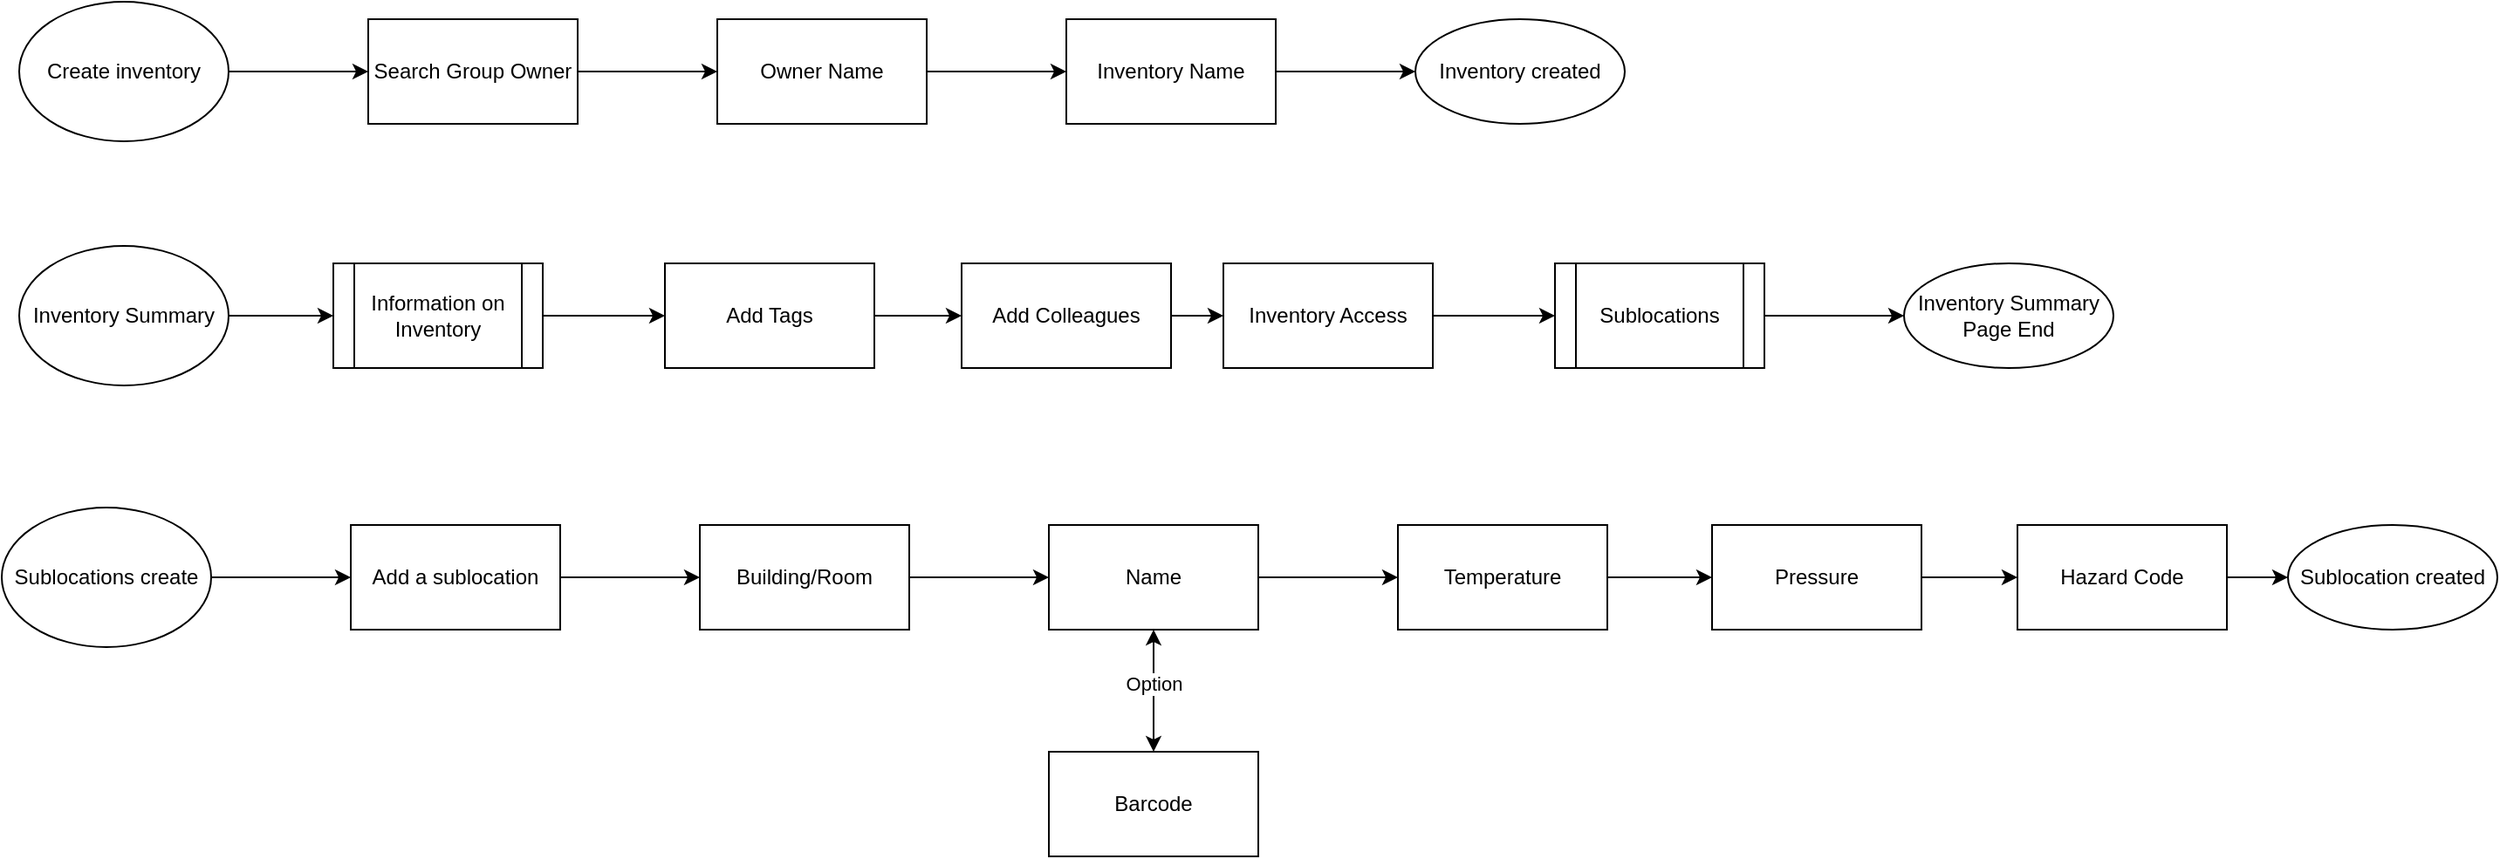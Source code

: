 <mxfile version="16.1.0" type="github">
  <diagram id="J8h-p7_rt16rRzqVJKDh" name="Page-1">
    <mxGraphModel dx="1017" dy="561" grid="1" gridSize="10" guides="1" tooltips="1" connect="1" arrows="1" fold="1" page="1" pageScale="1" pageWidth="850" pageHeight="1100" math="0" shadow="0">
      <root>
        <mxCell id="0" />
        <mxCell id="1" parent="0" />
        <mxCell id="U2cnuOnHCQHUp6ca9xCw-3" value="" style="edgeStyle=orthogonalEdgeStyle;rounded=0;orthogonalLoop=1;jettySize=auto;html=1;" edge="1" parent="1" source="U2cnuOnHCQHUp6ca9xCw-1" target="U2cnuOnHCQHUp6ca9xCw-2">
          <mxGeometry relative="1" as="geometry" />
        </mxCell>
        <mxCell id="U2cnuOnHCQHUp6ca9xCw-1" value="Create inventory" style="ellipse;whiteSpace=wrap;html=1;" vertex="1" parent="1">
          <mxGeometry x="70" y="70" width="120" height="80" as="geometry" />
        </mxCell>
        <mxCell id="U2cnuOnHCQHUp6ca9xCw-5" value="" style="edgeStyle=orthogonalEdgeStyle;rounded=0;orthogonalLoop=1;jettySize=auto;html=1;" edge="1" parent="1" source="U2cnuOnHCQHUp6ca9xCw-2" target="U2cnuOnHCQHUp6ca9xCw-4">
          <mxGeometry relative="1" as="geometry" />
        </mxCell>
        <mxCell id="U2cnuOnHCQHUp6ca9xCw-2" value="Search Group Owner" style="whiteSpace=wrap;html=1;" vertex="1" parent="1">
          <mxGeometry x="270" y="80" width="120" height="60" as="geometry" />
        </mxCell>
        <mxCell id="U2cnuOnHCQHUp6ca9xCw-8" value="" style="edgeStyle=orthogonalEdgeStyle;rounded=0;orthogonalLoop=1;jettySize=auto;html=1;" edge="1" parent="1" source="U2cnuOnHCQHUp6ca9xCw-4" target="U2cnuOnHCQHUp6ca9xCw-7">
          <mxGeometry relative="1" as="geometry" />
        </mxCell>
        <mxCell id="U2cnuOnHCQHUp6ca9xCw-4" value="Owner Name" style="whiteSpace=wrap;html=1;" vertex="1" parent="1">
          <mxGeometry x="470" y="80" width="120" height="60" as="geometry" />
        </mxCell>
        <mxCell id="U2cnuOnHCQHUp6ca9xCw-10" value="" style="edgeStyle=orthogonalEdgeStyle;rounded=0;orthogonalLoop=1;jettySize=auto;html=1;" edge="1" parent="1" source="U2cnuOnHCQHUp6ca9xCw-7" target="U2cnuOnHCQHUp6ca9xCw-9">
          <mxGeometry relative="1" as="geometry" />
        </mxCell>
        <mxCell id="U2cnuOnHCQHUp6ca9xCw-7" value="Inventory Name" style="whiteSpace=wrap;html=1;" vertex="1" parent="1">
          <mxGeometry x="670" y="80" width="120" height="60" as="geometry" />
        </mxCell>
        <mxCell id="U2cnuOnHCQHUp6ca9xCw-9" value="Inventory created" style="ellipse;whiteSpace=wrap;html=1;" vertex="1" parent="1">
          <mxGeometry x="870" y="80" width="120" height="60" as="geometry" />
        </mxCell>
        <mxCell id="U2cnuOnHCQHUp6ca9xCw-21" value="" style="edgeStyle=orthogonalEdgeStyle;rounded=0;orthogonalLoop=1;jettySize=auto;html=1;" edge="1" parent="1" source="U2cnuOnHCQHUp6ca9xCw-11" target="U2cnuOnHCQHUp6ca9xCw-20">
          <mxGeometry relative="1" as="geometry" />
        </mxCell>
        <mxCell id="U2cnuOnHCQHUp6ca9xCw-11" value="Inventory Summary" style="ellipse;whiteSpace=wrap;html=1;" vertex="1" parent="1">
          <mxGeometry x="70" y="210" width="120" height="80" as="geometry" />
        </mxCell>
        <mxCell id="U2cnuOnHCQHUp6ca9xCw-30" value="" style="edgeStyle=orthogonalEdgeStyle;rounded=0;orthogonalLoop=1;jettySize=auto;html=1;" edge="1" parent="1" source="U2cnuOnHCQHUp6ca9xCw-14" target="U2cnuOnHCQHUp6ca9xCw-29">
          <mxGeometry relative="1" as="geometry" />
        </mxCell>
        <mxCell id="U2cnuOnHCQHUp6ca9xCw-14" value="Sublocations" style="shape=process;whiteSpace=wrap;html=1;backgroundOutline=1;" vertex="1" parent="1">
          <mxGeometry x="950" y="220" width="120" height="60" as="geometry" />
        </mxCell>
        <mxCell id="U2cnuOnHCQHUp6ca9xCw-24" value="" style="edgeStyle=orthogonalEdgeStyle;rounded=0;orthogonalLoop=1;jettySize=auto;html=1;" edge="1" parent="1" source="U2cnuOnHCQHUp6ca9xCw-17" target="U2cnuOnHCQHUp6ca9xCw-23">
          <mxGeometry relative="1" as="geometry" />
        </mxCell>
        <mxCell id="U2cnuOnHCQHUp6ca9xCw-17" value="Add Tags" style="whiteSpace=wrap;html=1;" vertex="1" parent="1">
          <mxGeometry x="440" y="220" width="120" height="60" as="geometry" />
        </mxCell>
        <mxCell id="U2cnuOnHCQHUp6ca9xCw-22" value="" style="edgeStyle=orthogonalEdgeStyle;rounded=0;orthogonalLoop=1;jettySize=auto;html=1;" edge="1" parent="1" source="U2cnuOnHCQHUp6ca9xCw-20" target="U2cnuOnHCQHUp6ca9xCw-17">
          <mxGeometry relative="1" as="geometry" />
        </mxCell>
        <mxCell id="U2cnuOnHCQHUp6ca9xCw-20" value="&lt;span&gt;Information on Inventory&lt;/span&gt;" style="shape=process;whiteSpace=wrap;html=1;backgroundOutline=1;" vertex="1" parent="1">
          <mxGeometry x="250" y="220" width="120" height="60" as="geometry" />
        </mxCell>
        <mxCell id="U2cnuOnHCQHUp6ca9xCw-27" value="" style="edgeStyle=orthogonalEdgeStyle;rounded=0;orthogonalLoop=1;jettySize=auto;html=1;" edge="1" parent="1" source="U2cnuOnHCQHUp6ca9xCw-23" target="U2cnuOnHCQHUp6ca9xCw-26">
          <mxGeometry relative="1" as="geometry" />
        </mxCell>
        <mxCell id="U2cnuOnHCQHUp6ca9xCw-23" value="Add Colleagues" style="whiteSpace=wrap;html=1;" vertex="1" parent="1">
          <mxGeometry x="610" y="220" width="120" height="60" as="geometry" />
        </mxCell>
        <mxCell id="U2cnuOnHCQHUp6ca9xCw-28" value="" style="edgeStyle=orthogonalEdgeStyle;rounded=0;orthogonalLoop=1;jettySize=auto;html=1;" edge="1" parent="1" source="U2cnuOnHCQHUp6ca9xCw-26" target="U2cnuOnHCQHUp6ca9xCw-14">
          <mxGeometry relative="1" as="geometry" />
        </mxCell>
        <mxCell id="U2cnuOnHCQHUp6ca9xCw-26" value="Inventory Access" style="whiteSpace=wrap;html=1;" vertex="1" parent="1">
          <mxGeometry x="760" y="220" width="120" height="60" as="geometry" />
        </mxCell>
        <mxCell id="U2cnuOnHCQHUp6ca9xCw-29" value="Inventory Summary Page End" style="ellipse;whiteSpace=wrap;html=1;" vertex="1" parent="1">
          <mxGeometry x="1150" y="220" width="120" height="60" as="geometry" />
        </mxCell>
        <mxCell id="U2cnuOnHCQHUp6ca9xCw-33" value="" style="edgeStyle=orthogonalEdgeStyle;rounded=0;orthogonalLoop=1;jettySize=auto;html=1;" edge="1" parent="1" source="U2cnuOnHCQHUp6ca9xCw-31" target="U2cnuOnHCQHUp6ca9xCw-32">
          <mxGeometry relative="1" as="geometry" />
        </mxCell>
        <mxCell id="U2cnuOnHCQHUp6ca9xCw-31" value="Sublocations create" style="ellipse;whiteSpace=wrap;html=1;" vertex="1" parent="1">
          <mxGeometry x="60" y="360" width="120" height="80" as="geometry" />
        </mxCell>
        <mxCell id="U2cnuOnHCQHUp6ca9xCw-35" value="" style="edgeStyle=orthogonalEdgeStyle;rounded=0;orthogonalLoop=1;jettySize=auto;html=1;" edge="1" parent="1" source="U2cnuOnHCQHUp6ca9xCw-32" target="U2cnuOnHCQHUp6ca9xCw-34">
          <mxGeometry relative="1" as="geometry" />
        </mxCell>
        <mxCell id="U2cnuOnHCQHUp6ca9xCw-32" value="Add a sublocation" style="whiteSpace=wrap;html=1;" vertex="1" parent="1">
          <mxGeometry x="260" y="370" width="120" height="60" as="geometry" />
        </mxCell>
        <mxCell id="U2cnuOnHCQHUp6ca9xCw-37" value="" style="edgeStyle=orthogonalEdgeStyle;rounded=0;orthogonalLoop=1;jettySize=auto;html=1;" edge="1" parent="1" source="U2cnuOnHCQHUp6ca9xCw-34" target="U2cnuOnHCQHUp6ca9xCw-36">
          <mxGeometry relative="1" as="geometry" />
        </mxCell>
        <mxCell id="U2cnuOnHCQHUp6ca9xCw-34" value="Building/Room" style="whiteSpace=wrap;html=1;" vertex="1" parent="1">
          <mxGeometry x="460" y="370" width="120" height="60" as="geometry" />
        </mxCell>
        <mxCell id="U2cnuOnHCQHUp6ca9xCw-42" value="" style="edgeStyle=orthogonalEdgeStyle;rounded=0;orthogonalLoop=1;jettySize=auto;html=1;" edge="1" parent="1" source="U2cnuOnHCQHUp6ca9xCw-36" target="U2cnuOnHCQHUp6ca9xCw-41">
          <mxGeometry relative="1" as="geometry" />
        </mxCell>
        <mxCell id="U2cnuOnHCQHUp6ca9xCw-36" value="Name" style="whiteSpace=wrap;html=1;" vertex="1" parent="1">
          <mxGeometry x="660" y="370" width="120" height="60" as="geometry" />
        </mxCell>
        <mxCell id="U2cnuOnHCQHUp6ca9xCw-38" value="Barcode" style="whiteSpace=wrap;html=1;" vertex="1" parent="1">
          <mxGeometry x="660" y="500" width="120" height="60" as="geometry" />
        </mxCell>
        <mxCell id="U2cnuOnHCQHUp6ca9xCw-40" value="" style="endArrow=classic;startArrow=classic;html=1;rounded=0;entryX=0.5;entryY=1;entryDx=0;entryDy=0;exitX=0.5;exitY=0;exitDx=0;exitDy=0;" edge="1" parent="1" source="U2cnuOnHCQHUp6ca9xCw-38" target="U2cnuOnHCQHUp6ca9xCw-36">
          <mxGeometry width="50" height="50" relative="1" as="geometry">
            <mxPoint x="570" y="530" as="sourcePoint" />
            <mxPoint x="620" y="480" as="targetPoint" />
          </mxGeometry>
        </mxCell>
        <mxCell id="U2cnuOnHCQHUp6ca9xCw-47" value="Option" style="edgeLabel;html=1;align=center;verticalAlign=middle;resizable=0;points=[];" vertex="1" connectable="0" parent="U2cnuOnHCQHUp6ca9xCw-40">
          <mxGeometry x="0.114" relative="1" as="geometry">
            <mxPoint as="offset" />
          </mxGeometry>
        </mxCell>
        <mxCell id="U2cnuOnHCQHUp6ca9xCw-44" value="" style="edgeStyle=orthogonalEdgeStyle;rounded=0;orthogonalLoop=1;jettySize=auto;html=1;" edge="1" parent="1" source="U2cnuOnHCQHUp6ca9xCw-41" target="U2cnuOnHCQHUp6ca9xCw-43">
          <mxGeometry relative="1" as="geometry" />
        </mxCell>
        <mxCell id="U2cnuOnHCQHUp6ca9xCw-41" value="Temperature" style="whiteSpace=wrap;html=1;" vertex="1" parent="1">
          <mxGeometry x="860" y="370" width="120" height="60" as="geometry" />
        </mxCell>
        <mxCell id="U2cnuOnHCQHUp6ca9xCw-51" value="" style="edgeStyle=orthogonalEdgeStyle;rounded=0;orthogonalLoop=1;jettySize=auto;html=1;" edge="1" parent="1" source="U2cnuOnHCQHUp6ca9xCw-43" target="U2cnuOnHCQHUp6ca9xCw-50">
          <mxGeometry relative="1" as="geometry" />
        </mxCell>
        <mxCell id="U2cnuOnHCQHUp6ca9xCw-43" value="Pressure" style="whiteSpace=wrap;html=1;" vertex="1" parent="1">
          <mxGeometry x="1040" y="370" width="120" height="60" as="geometry" />
        </mxCell>
        <mxCell id="U2cnuOnHCQHUp6ca9xCw-45" value="Sublocation created" style="ellipse;whiteSpace=wrap;html=1;" vertex="1" parent="1">
          <mxGeometry x="1370" y="370" width="120" height="60" as="geometry" />
        </mxCell>
        <mxCell id="U2cnuOnHCQHUp6ca9xCw-52" value="" style="edgeStyle=orthogonalEdgeStyle;rounded=0;orthogonalLoop=1;jettySize=auto;html=1;" edge="1" parent="1" source="U2cnuOnHCQHUp6ca9xCw-50" target="U2cnuOnHCQHUp6ca9xCw-45">
          <mxGeometry relative="1" as="geometry" />
        </mxCell>
        <mxCell id="U2cnuOnHCQHUp6ca9xCw-50" value="Hazard Code" style="rounded=0;whiteSpace=wrap;html=1;" vertex="1" parent="1">
          <mxGeometry x="1215" y="370" width="120" height="60" as="geometry" />
        </mxCell>
      </root>
    </mxGraphModel>
  </diagram>
</mxfile>
